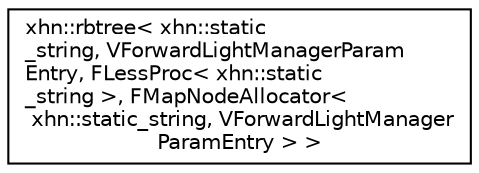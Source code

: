 digraph "Graphical Class Hierarchy"
{
  edge [fontname="Helvetica",fontsize="10",labelfontname="Helvetica",labelfontsize="10"];
  node [fontname="Helvetica",fontsize="10",shape=record];
  rankdir="LR";
  Node1 [label="xhn::rbtree\< xhn::static\l_string, VForwardLightManagerParam\lEntry, FLessProc\< xhn::static\l_string \>, FMapNodeAllocator\<\l xhn::static_string, VForwardLightManager\lParamEntry \> \>",height=0.2,width=0.4,color="black", fillcolor="white", style="filled",URL="$classxhn_1_1rbtree.html"];
}
